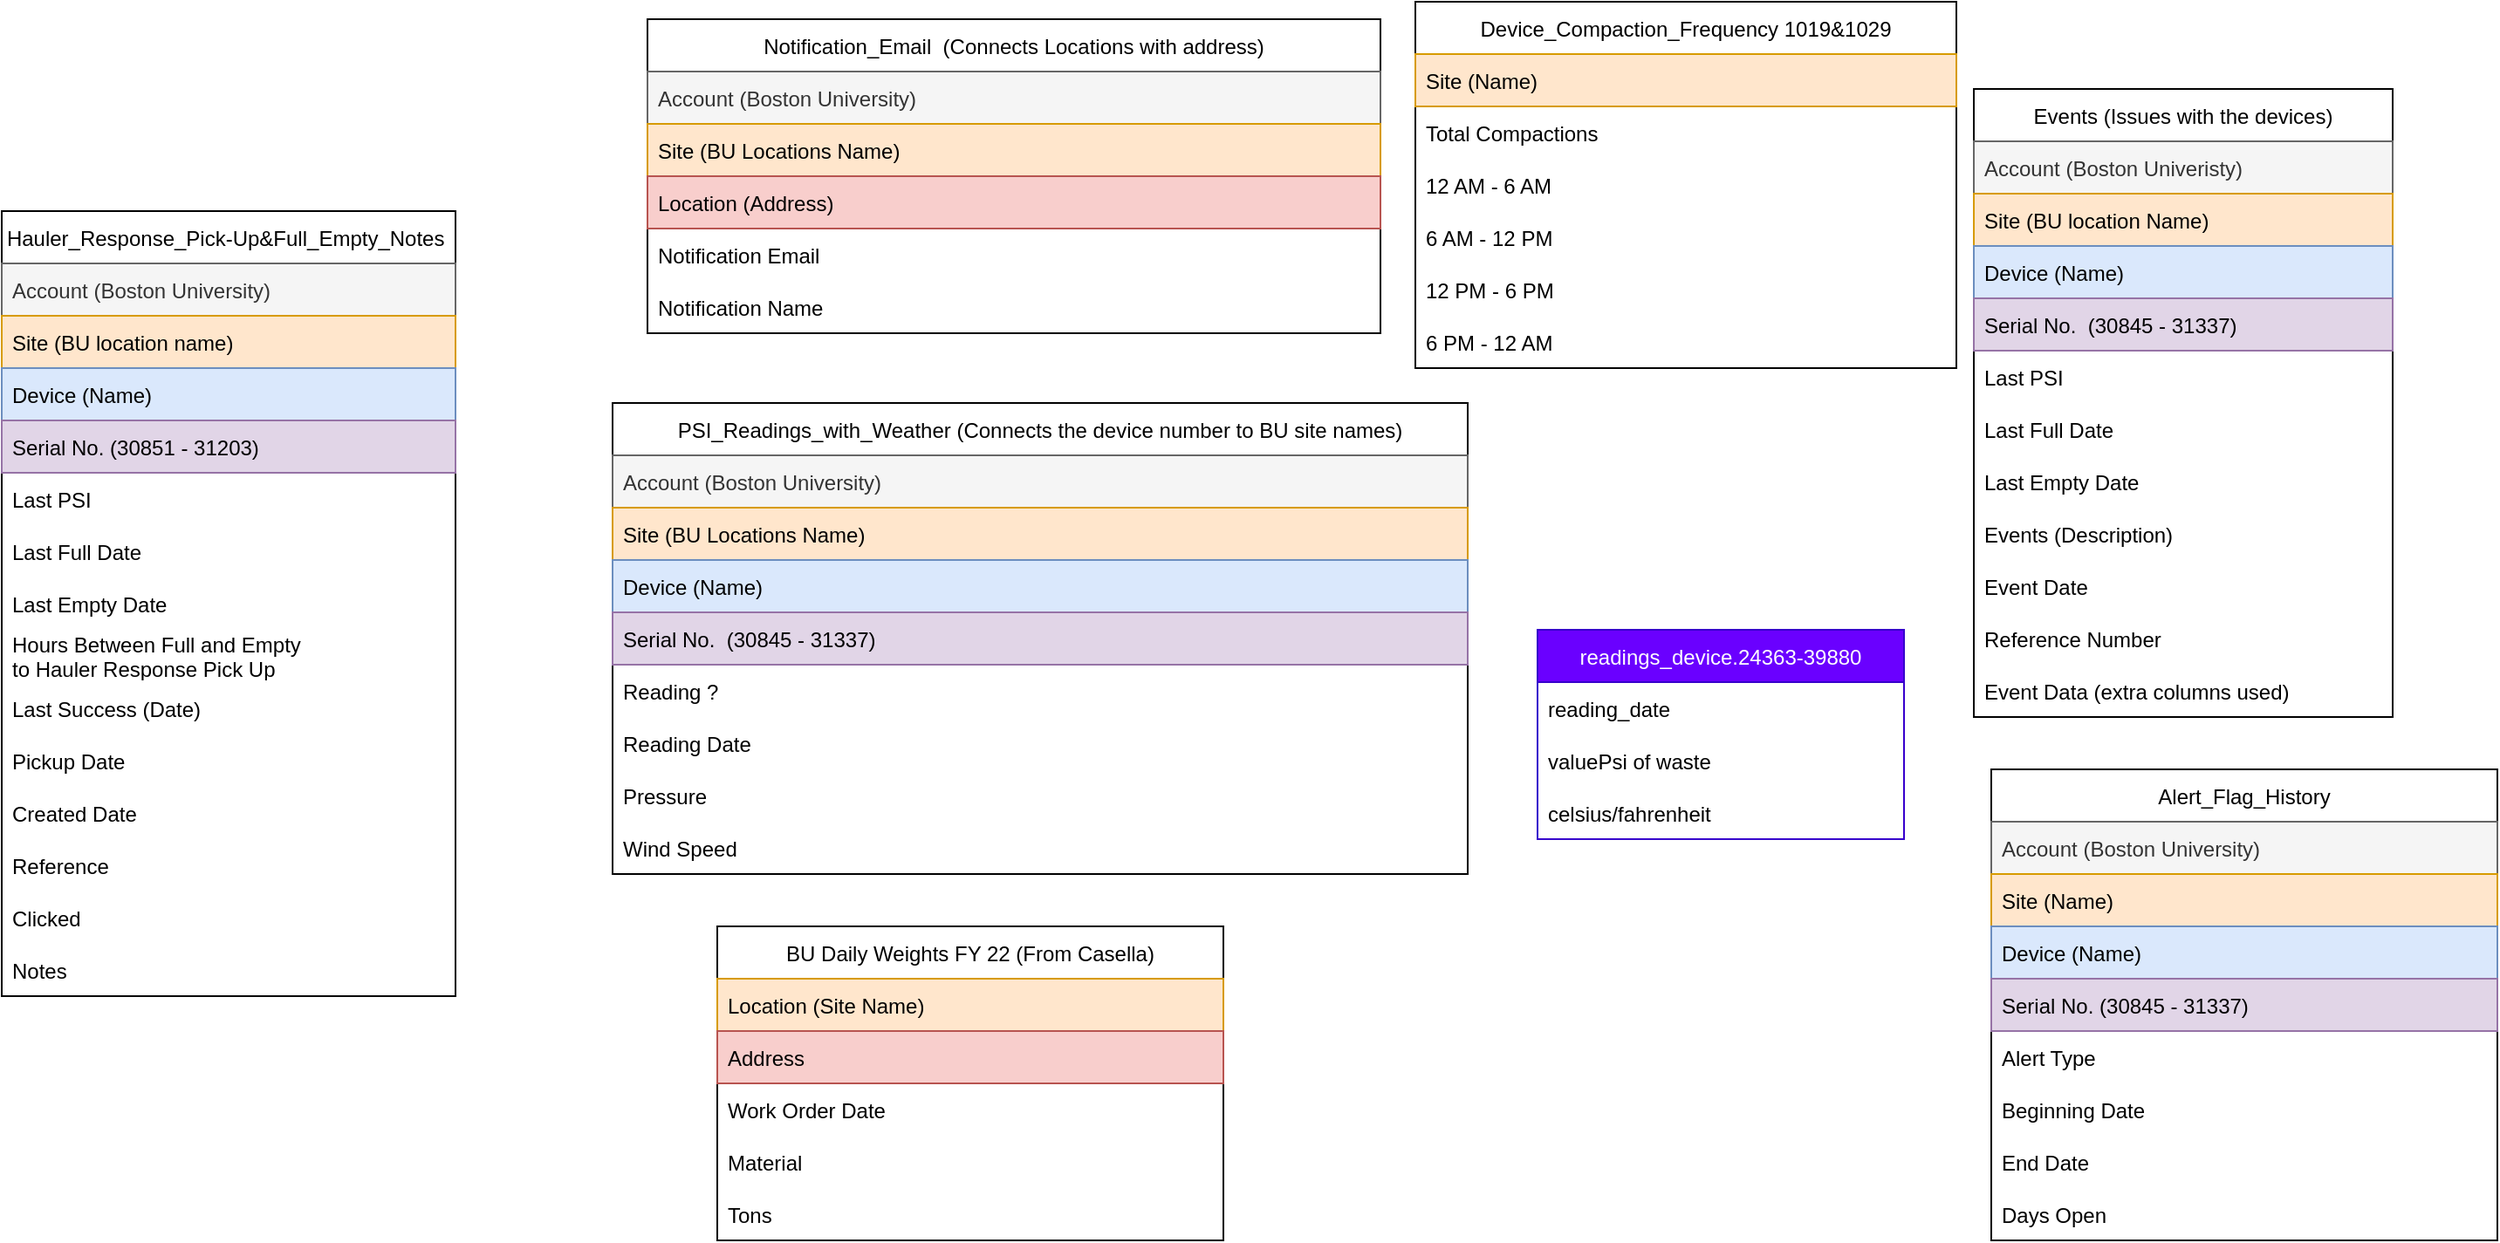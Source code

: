 <mxfile version="17.4.2" type="device"><diagram id="jYTuz7LOuOHI_YwpeAdm" name="第 1 页"><mxGraphModel dx="1621" dy="1043" grid="1" gridSize="10" guides="1" tooltips="1" connect="1" arrows="1" fold="1" page="1" pageScale="1" pageWidth="2339" pageHeight="3300" math="0" shadow="0"><root><mxCell id="0"/><mxCell id="1" parent="0"/><mxCell id="1WeEk3XZGG0zczMkcLBB-2" value="readings_device.24363-39880" style="swimlane;fontStyle=0;childLayout=stackLayout;horizontal=1;startSize=30;horizontalStack=0;resizeParent=1;resizeParentMax=0;resizeLast=0;collapsible=1;marginBottom=0;fillColor=#6a00ff;fontColor=#ffffff;strokeColor=#3700CC;" parent="1" vertex="1"><mxGeometry x="1070" y="420" width="210" height="120" as="geometry"><mxRectangle x="60" y="120" width="190" height="30" as="alternateBounds"/></mxGeometry></mxCell><mxCell id="1WeEk3XZGG0zczMkcLBB-3" value="reading_date" style="text;strokeColor=none;fillColor=none;align=left;verticalAlign=middle;spacingLeft=4;spacingRight=4;overflow=hidden;points=[[0,0.5],[1,0.5]];portConstraint=eastwest;rotatable=0;" parent="1WeEk3XZGG0zczMkcLBB-2" vertex="1"><mxGeometry y="30" width="210" height="30" as="geometry"/></mxCell><mxCell id="1WeEk3XZGG0zczMkcLBB-4" value="valuePsi of waste" style="text;strokeColor=none;fillColor=none;align=left;verticalAlign=middle;spacingLeft=4;spacingRight=4;overflow=hidden;points=[[0,0.5],[1,0.5]];portConstraint=eastwest;rotatable=0;" parent="1WeEk3XZGG0zczMkcLBB-2" vertex="1"><mxGeometry y="60" width="210" height="30" as="geometry"/></mxCell><mxCell id="1WeEk3XZGG0zczMkcLBB-5" value="celsius/fahrenheit" style="text;strokeColor=none;fillColor=none;align=left;verticalAlign=middle;spacingLeft=4;spacingRight=4;overflow=hidden;points=[[0,0.5],[1,0.5]];portConstraint=eastwest;rotatable=0;" parent="1WeEk3XZGG0zczMkcLBB-2" vertex="1"><mxGeometry y="90" width="210" height="30" as="geometry"/></mxCell><mxCell id="XApGWgyeroHUR1ttOGVE-1" value="PSI_Readings_with_Weather (Connects the device number to BU site names)" style="swimlane;fontStyle=0;childLayout=stackLayout;horizontal=1;startSize=30;horizontalStack=0;resizeParent=1;resizeParentMax=0;resizeLast=0;collapsible=1;marginBottom=0;" vertex="1" parent="1"><mxGeometry x="540" y="290" width="490" height="270" as="geometry"><mxRectangle x="110" y="380" width="450" height="30" as="alternateBounds"/></mxGeometry></mxCell><mxCell id="XApGWgyeroHUR1ttOGVE-11" value="Account (Boston University)" style="text;strokeColor=#666666;fillColor=#f5f5f5;align=left;verticalAlign=middle;spacingLeft=4;spacingRight=4;overflow=hidden;points=[[0,0.5],[1,0.5]];portConstraint=eastwest;rotatable=0;fontColor=#333333;" vertex="1" parent="XApGWgyeroHUR1ttOGVE-1"><mxGeometry y="30" width="490" height="30" as="geometry"/></mxCell><mxCell id="XApGWgyeroHUR1ttOGVE-2" value="Site (BU Locations Name)" style="text;strokeColor=#d79b00;fillColor=#ffe6cc;align=left;verticalAlign=middle;spacingLeft=4;spacingRight=4;overflow=hidden;points=[[0,0.5],[1,0.5]];portConstraint=eastwest;rotatable=0;" vertex="1" parent="XApGWgyeroHUR1ttOGVE-1"><mxGeometry y="60" width="490" height="30" as="geometry"/></mxCell><mxCell id="XApGWgyeroHUR1ttOGVE-3" value="Device (Name)" style="text;strokeColor=#6c8ebf;fillColor=#dae8fc;align=left;verticalAlign=middle;spacingLeft=4;spacingRight=4;overflow=hidden;points=[[0,0.5],[1,0.5]];portConstraint=eastwest;rotatable=0;" vertex="1" parent="XApGWgyeroHUR1ttOGVE-1"><mxGeometry y="90" width="490" height="30" as="geometry"/></mxCell><mxCell id="XApGWgyeroHUR1ttOGVE-4" value="Serial No.  (30845 - 31337)" style="text;strokeColor=#9673a6;fillColor=#e1d5e7;align=left;verticalAlign=middle;spacingLeft=4;spacingRight=4;overflow=hidden;points=[[0,0.5],[1,0.5]];portConstraint=eastwest;rotatable=0;" vertex="1" parent="XApGWgyeroHUR1ttOGVE-1"><mxGeometry y="120" width="490" height="30" as="geometry"/></mxCell><mxCell id="XApGWgyeroHUR1ttOGVE-6" value="Reading ?" style="text;strokeColor=none;fillColor=none;align=left;verticalAlign=middle;spacingLeft=4;spacingRight=4;overflow=hidden;points=[[0,0.5],[1,0.5]];portConstraint=eastwest;rotatable=0;" vertex="1" parent="XApGWgyeroHUR1ttOGVE-1"><mxGeometry y="150" width="490" height="30" as="geometry"/></mxCell><mxCell id="XApGWgyeroHUR1ttOGVE-7" value="Reading Date" style="text;strokeColor=none;fillColor=none;align=left;verticalAlign=middle;spacingLeft=4;spacingRight=4;overflow=hidden;points=[[0,0.5],[1,0.5]];portConstraint=eastwest;rotatable=0;" vertex="1" parent="XApGWgyeroHUR1ttOGVE-1"><mxGeometry y="180" width="490" height="30" as="geometry"/></mxCell><mxCell id="XApGWgyeroHUR1ttOGVE-8" value="Pressure " style="text;strokeColor=none;fillColor=none;align=left;verticalAlign=middle;spacingLeft=4;spacingRight=4;overflow=hidden;points=[[0,0.5],[1,0.5]];portConstraint=eastwest;rotatable=0;" vertex="1" parent="XApGWgyeroHUR1ttOGVE-1"><mxGeometry y="210" width="490" height="30" as="geometry"/></mxCell><mxCell id="XApGWgyeroHUR1ttOGVE-9" value="Wind Speed " style="text;strokeColor=none;fillColor=none;align=left;verticalAlign=middle;spacingLeft=4;spacingRight=4;overflow=hidden;points=[[0,0.5],[1,0.5]];portConstraint=eastwest;rotatable=0;" vertex="1" parent="XApGWgyeroHUR1ttOGVE-1"><mxGeometry y="240" width="490" height="30" as="geometry"/></mxCell><mxCell id="XApGWgyeroHUR1ttOGVE-12" value="Notification_Email  (Connects Locations with address)" style="swimlane;fontStyle=0;childLayout=stackLayout;horizontal=1;startSize=30;horizontalStack=0;resizeParent=1;resizeParentMax=0;resizeLast=0;collapsible=1;marginBottom=0;" vertex="1" parent="1"><mxGeometry x="560" y="70" width="420" height="180" as="geometry"><mxRectangle x="1440" y="170" width="440" height="30" as="alternateBounds"/></mxGeometry></mxCell><mxCell id="XApGWgyeroHUR1ttOGVE-13" value="Account (Boston University)" style="text;strokeColor=#666666;fillColor=#f5f5f5;align=left;verticalAlign=middle;spacingLeft=4;spacingRight=4;overflow=hidden;points=[[0,0.5],[1,0.5]];portConstraint=eastwest;rotatable=0;fontColor=#333333;" vertex="1" parent="XApGWgyeroHUR1ttOGVE-12"><mxGeometry y="30" width="420" height="30" as="geometry"/></mxCell><mxCell id="XApGWgyeroHUR1ttOGVE-14" value="Site (BU Locations Name)" style="text;strokeColor=#d79b00;fillColor=#ffe6cc;align=left;verticalAlign=middle;spacingLeft=4;spacingRight=4;overflow=hidden;points=[[0,0.5],[1,0.5]];portConstraint=eastwest;rotatable=0;" vertex="1" parent="XApGWgyeroHUR1ttOGVE-12"><mxGeometry y="60" width="420" height="30" as="geometry"/></mxCell><mxCell id="XApGWgyeroHUR1ttOGVE-15" value="Location (Address)" style="text;strokeColor=#b85450;fillColor=#f8cecc;align=left;verticalAlign=middle;spacingLeft=4;spacingRight=4;overflow=hidden;points=[[0,0.5],[1,0.5]];portConstraint=eastwest;rotatable=0;" vertex="1" parent="XApGWgyeroHUR1ttOGVE-12"><mxGeometry y="90" width="420" height="30" as="geometry"/></mxCell><mxCell id="XApGWgyeroHUR1ttOGVE-16" value="Notification Email" style="text;strokeColor=none;fillColor=none;align=left;verticalAlign=middle;spacingLeft=4;spacingRight=4;overflow=hidden;points=[[0,0.5],[1,0.5]];portConstraint=eastwest;rotatable=0;" vertex="1" parent="XApGWgyeroHUR1ttOGVE-12"><mxGeometry y="120" width="420" height="30" as="geometry"/></mxCell><mxCell id="XApGWgyeroHUR1ttOGVE-17" value="Notification Name " style="text;strokeColor=none;fillColor=none;align=left;verticalAlign=middle;spacingLeft=4;spacingRight=4;overflow=hidden;points=[[0,0.5],[1,0.5]];portConstraint=eastwest;rotatable=0;" vertex="1" parent="XApGWgyeroHUR1ttOGVE-12"><mxGeometry y="150" width="420" height="30" as="geometry"/></mxCell><mxCell id="XApGWgyeroHUR1ttOGVE-18" value="Hauler_Response_Pick-Up&amp;Full_Empty_Notes " style="swimlane;fontStyle=0;childLayout=stackLayout;horizontal=1;startSize=30;horizontalStack=0;resizeParent=1;resizeParentMax=0;resizeLast=0;collapsible=1;marginBottom=0;" vertex="1" parent="1"><mxGeometry x="190" y="180" width="260" height="450" as="geometry"><mxRectangle x="380" y="60" width="370" height="30" as="alternateBounds"/></mxGeometry></mxCell><mxCell id="XApGWgyeroHUR1ttOGVE-19" value="Account (Boston University)" style="text;strokeColor=#666666;fillColor=#f5f5f5;align=left;verticalAlign=middle;spacingLeft=4;spacingRight=4;overflow=hidden;points=[[0,0.5],[1,0.5]];portConstraint=eastwest;rotatable=0;fontColor=#333333;" vertex="1" parent="XApGWgyeroHUR1ttOGVE-18"><mxGeometry y="30" width="260" height="30" as="geometry"/></mxCell><mxCell id="XApGWgyeroHUR1ttOGVE-20" value="Site (BU location name)" style="text;strokeColor=#d79b00;fillColor=#ffe6cc;align=left;verticalAlign=middle;spacingLeft=4;spacingRight=4;overflow=hidden;points=[[0,0.5],[1,0.5]];portConstraint=eastwest;rotatable=0;" vertex="1" parent="XApGWgyeroHUR1ttOGVE-18"><mxGeometry y="60" width="260" height="30" as="geometry"/></mxCell><mxCell id="XApGWgyeroHUR1ttOGVE-21" value="Device (Name)" style="text;strokeColor=#6c8ebf;fillColor=#dae8fc;align=left;verticalAlign=middle;spacingLeft=4;spacingRight=4;overflow=hidden;points=[[0,0.5],[1,0.5]];portConstraint=eastwest;rotatable=0;" vertex="1" parent="XApGWgyeroHUR1ttOGVE-18"><mxGeometry y="90" width="260" height="30" as="geometry"/></mxCell><mxCell id="XApGWgyeroHUR1ttOGVE-22" value="Serial No. (30851 - 31203)" style="text;strokeColor=#9673a6;fillColor=#e1d5e7;align=left;verticalAlign=middle;spacingLeft=4;spacingRight=4;overflow=hidden;points=[[0,0.5],[1,0.5]];portConstraint=eastwest;rotatable=0;" vertex="1" parent="XApGWgyeroHUR1ttOGVE-18"><mxGeometry y="120" width="260" height="30" as="geometry"/></mxCell><mxCell id="XApGWgyeroHUR1ttOGVE-23" value="Last PSI" style="text;strokeColor=none;fillColor=none;align=left;verticalAlign=middle;spacingLeft=4;spacingRight=4;overflow=hidden;points=[[0,0.5],[1,0.5]];portConstraint=eastwest;rotatable=0;" vertex="1" parent="XApGWgyeroHUR1ttOGVE-18"><mxGeometry y="150" width="260" height="30" as="geometry"/></mxCell><mxCell id="XApGWgyeroHUR1ttOGVE-24" value="Last Full Date" style="text;strokeColor=none;fillColor=none;align=left;verticalAlign=middle;spacingLeft=4;spacingRight=4;overflow=hidden;points=[[0,0.5],[1,0.5]];portConstraint=eastwest;rotatable=0;" vertex="1" parent="XApGWgyeroHUR1ttOGVE-18"><mxGeometry y="180" width="260" height="30" as="geometry"/></mxCell><mxCell id="XApGWgyeroHUR1ttOGVE-25" value="Last Empty Date" style="text;strokeColor=none;fillColor=none;align=left;verticalAlign=middle;spacingLeft=4;spacingRight=4;overflow=hidden;points=[[0,0.5],[1,0.5]];portConstraint=eastwest;rotatable=0;" vertex="1" parent="XApGWgyeroHUR1ttOGVE-18"><mxGeometry y="210" width="260" height="30" as="geometry"/></mxCell><mxCell id="XApGWgyeroHUR1ttOGVE-26" value="Hours Between Full and Empty&#10;to Hauler Response Pick Up" style="text;strokeColor=none;fillColor=none;align=left;verticalAlign=middle;spacingLeft=4;spacingRight=4;overflow=hidden;points=[[0,0.5],[1,0.5]];portConstraint=eastwest;rotatable=0;" vertex="1" parent="XApGWgyeroHUR1ttOGVE-18"><mxGeometry y="240" width="260" height="30" as="geometry"/></mxCell><mxCell id="XApGWgyeroHUR1ttOGVE-27" value="Last Success (Date)" style="text;strokeColor=none;fillColor=none;align=left;verticalAlign=middle;spacingLeft=4;spacingRight=4;overflow=hidden;points=[[0,0.5],[1,0.5]];portConstraint=eastwest;rotatable=0;" vertex="1" parent="XApGWgyeroHUR1ttOGVE-18"><mxGeometry y="270" width="260" height="30" as="geometry"/></mxCell><mxCell id="XApGWgyeroHUR1ttOGVE-28" value="Pickup Date" style="text;strokeColor=none;fillColor=none;align=left;verticalAlign=middle;spacingLeft=4;spacingRight=4;overflow=hidden;points=[[0,0.5],[1,0.5]];portConstraint=eastwest;rotatable=0;" vertex="1" parent="XApGWgyeroHUR1ttOGVE-18"><mxGeometry y="300" width="260" height="30" as="geometry"/></mxCell><mxCell id="XApGWgyeroHUR1ttOGVE-29" value="Created Date" style="text;strokeColor=none;fillColor=none;align=left;verticalAlign=middle;spacingLeft=4;spacingRight=4;overflow=hidden;points=[[0,0.5],[1,0.5]];portConstraint=eastwest;rotatable=0;" vertex="1" parent="XApGWgyeroHUR1ttOGVE-18"><mxGeometry y="330" width="260" height="30" as="geometry"/></mxCell><mxCell id="XApGWgyeroHUR1ttOGVE-30" value="Reference" style="text;strokeColor=none;fillColor=none;align=left;verticalAlign=middle;spacingLeft=4;spacingRight=4;overflow=hidden;points=[[0,0.5],[1,0.5]];portConstraint=eastwest;rotatable=0;" vertex="1" parent="XApGWgyeroHUR1ttOGVE-18"><mxGeometry y="360" width="260" height="30" as="geometry"/></mxCell><mxCell id="XApGWgyeroHUR1ttOGVE-31" value="Clicked" style="text;strokeColor=none;fillColor=none;align=left;verticalAlign=middle;spacingLeft=4;spacingRight=4;overflow=hidden;points=[[0,0.5],[1,0.5]];portConstraint=eastwest;rotatable=0;" vertex="1" parent="XApGWgyeroHUR1ttOGVE-18"><mxGeometry y="390" width="260" height="30" as="geometry"/></mxCell><mxCell id="XApGWgyeroHUR1ttOGVE-32" value="Notes" style="text;strokeColor=none;fillColor=none;align=left;verticalAlign=middle;spacingLeft=4;spacingRight=4;overflow=hidden;points=[[0,0.5],[1,0.5]];portConstraint=eastwest;rotatable=0;" vertex="1" parent="XApGWgyeroHUR1ttOGVE-18"><mxGeometry y="420" width="260" height="30" as="geometry"/></mxCell><mxCell id="XApGWgyeroHUR1ttOGVE-33" value="Events (Issues with the devices)" style="swimlane;fontStyle=0;childLayout=stackLayout;horizontal=1;startSize=30;horizontalStack=0;resizeParent=1;resizeParentMax=0;resizeLast=0;collapsible=1;marginBottom=0;" vertex="1" parent="1"><mxGeometry x="1320" y="110" width="240" height="360" as="geometry"><mxRectangle x="950" y="320" width="200" height="30" as="alternateBounds"/></mxGeometry></mxCell><mxCell id="XApGWgyeroHUR1ttOGVE-34" value="Account (Boston Univeristy)" style="text;strokeColor=#666666;fillColor=#f5f5f5;align=left;verticalAlign=middle;spacingLeft=4;spacingRight=4;overflow=hidden;points=[[0,0.5],[1,0.5]];portConstraint=eastwest;rotatable=0;fontColor=#333333;" vertex="1" parent="XApGWgyeroHUR1ttOGVE-33"><mxGeometry y="30" width="240" height="30" as="geometry"/></mxCell><mxCell id="XApGWgyeroHUR1ttOGVE-35" value="Site (BU location Name)" style="text;strokeColor=#d79b00;fillColor=#ffe6cc;align=left;verticalAlign=middle;spacingLeft=4;spacingRight=4;overflow=hidden;points=[[0,0.5],[1,0.5]];portConstraint=eastwest;rotatable=0;" vertex="1" parent="XApGWgyeroHUR1ttOGVE-33"><mxGeometry y="60" width="240" height="30" as="geometry"/></mxCell><mxCell id="XApGWgyeroHUR1ttOGVE-36" value="Device (Name)" style="text;strokeColor=#6c8ebf;fillColor=#dae8fc;align=left;verticalAlign=middle;spacingLeft=4;spacingRight=4;overflow=hidden;points=[[0,0.5],[1,0.5]];portConstraint=eastwest;rotatable=0;" vertex="1" parent="XApGWgyeroHUR1ttOGVE-33"><mxGeometry y="90" width="240" height="30" as="geometry"/></mxCell><mxCell id="XApGWgyeroHUR1ttOGVE-37" value="Serial No.  (30845 - 31337)" style="text;strokeColor=#9673a6;fillColor=#e1d5e7;align=left;verticalAlign=middle;spacingLeft=4;spacingRight=4;overflow=hidden;points=[[0,0.5],[1,0.5]];portConstraint=eastwest;rotatable=0;" vertex="1" parent="XApGWgyeroHUR1ttOGVE-33"><mxGeometry y="120" width="240" height="30" as="geometry"/></mxCell><mxCell id="XApGWgyeroHUR1ttOGVE-39" value="Last PSI" style="text;strokeColor=none;fillColor=none;align=left;verticalAlign=middle;spacingLeft=4;spacingRight=4;overflow=hidden;points=[[0,0.5],[1,0.5]];portConstraint=eastwest;rotatable=0;" vertex="1" parent="XApGWgyeroHUR1ttOGVE-33"><mxGeometry y="150" width="240" height="30" as="geometry"/></mxCell><mxCell id="XApGWgyeroHUR1ttOGVE-38" value="Last Full Date" style="text;strokeColor=none;fillColor=none;align=left;verticalAlign=middle;spacingLeft=4;spacingRight=4;overflow=hidden;points=[[0,0.5],[1,0.5]];portConstraint=eastwest;rotatable=0;" vertex="1" parent="XApGWgyeroHUR1ttOGVE-33"><mxGeometry y="180" width="240" height="30" as="geometry"/></mxCell><mxCell id="XApGWgyeroHUR1ttOGVE-40" value="Last Empty Date" style="text;strokeColor=none;fillColor=none;align=left;verticalAlign=middle;spacingLeft=4;spacingRight=4;overflow=hidden;points=[[0,0.5],[1,0.5]];portConstraint=eastwest;rotatable=0;" vertex="1" parent="XApGWgyeroHUR1ttOGVE-33"><mxGeometry y="210" width="240" height="30" as="geometry"/></mxCell><mxCell id="XApGWgyeroHUR1ttOGVE-41" value="Events (Description)" style="text;strokeColor=none;fillColor=none;align=left;verticalAlign=middle;spacingLeft=4;spacingRight=4;overflow=hidden;points=[[0,0.5],[1,0.5]];portConstraint=eastwest;rotatable=0;" vertex="1" parent="XApGWgyeroHUR1ttOGVE-33"><mxGeometry y="240" width="240" height="30" as="geometry"/></mxCell><mxCell id="XApGWgyeroHUR1ttOGVE-42" value="Event Date" style="text;strokeColor=none;fillColor=none;align=left;verticalAlign=middle;spacingLeft=4;spacingRight=4;overflow=hidden;points=[[0,0.5],[1,0.5]];portConstraint=eastwest;rotatable=0;" vertex="1" parent="XApGWgyeroHUR1ttOGVE-33"><mxGeometry y="270" width="240" height="30" as="geometry"/></mxCell><mxCell id="XApGWgyeroHUR1ttOGVE-43" value="Reference Number " style="text;strokeColor=none;fillColor=none;align=left;verticalAlign=middle;spacingLeft=4;spacingRight=4;overflow=hidden;points=[[0,0.5],[1,0.5]];portConstraint=eastwest;rotatable=0;" vertex="1" parent="XApGWgyeroHUR1ttOGVE-33"><mxGeometry y="300" width="240" height="30" as="geometry"/></mxCell><mxCell id="XApGWgyeroHUR1ttOGVE-44" value="Event Data (extra columns used)" style="text;strokeColor=none;fillColor=none;align=left;verticalAlign=middle;spacingLeft=4;spacingRight=4;overflow=hidden;points=[[0,0.5],[1,0.5]];portConstraint=eastwest;rotatable=0;" vertex="1" parent="XApGWgyeroHUR1ttOGVE-33"><mxGeometry y="330" width="240" height="30" as="geometry"/></mxCell><mxCell id="XApGWgyeroHUR1ttOGVE-45" value="Device_Compaction_Frequency 1019&amp;1029" style="swimlane;fontStyle=0;childLayout=stackLayout;horizontal=1;startSize=30;horizontalStack=0;resizeParent=1;resizeParentMax=0;resizeLast=0;collapsible=1;marginBottom=0;" vertex="1" parent="1"><mxGeometry x="1000" y="60" width="310" height="210" as="geometry"><mxRectangle x="1320" y="570" width="270" height="30" as="alternateBounds"/></mxGeometry></mxCell><mxCell id="XApGWgyeroHUR1ttOGVE-46" value="Site (Name)" style="text;strokeColor=#d79b00;fillColor=#ffe6cc;align=left;verticalAlign=middle;spacingLeft=4;spacingRight=4;overflow=hidden;points=[[0,0.5],[1,0.5]];portConstraint=eastwest;rotatable=0;" vertex="1" parent="XApGWgyeroHUR1ttOGVE-45"><mxGeometry y="30" width="310" height="30" as="geometry"/></mxCell><mxCell id="XApGWgyeroHUR1ttOGVE-47" value="Total Compactions" style="text;strokeColor=none;fillColor=none;align=left;verticalAlign=middle;spacingLeft=4;spacingRight=4;overflow=hidden;points=[[0,0.5],[1,0.5]];portConstraint=eastwest;rotatable=0;" vertex="1" parent="XApGWgyeroHUR1ttOGVE-45"><mxGeometry y="60" width="310" height="30" as="geometry"/></mxCell><mxCell id="XApGWgyeroHUR1ttOGVE-48" value="12 AM - 6 AM" style="text;strokeColor=none;fillColor=none;align=left;verticalAlign=middle;spacingLeft=4;spacingRight=4;overflow=hidden;points=[[0,0.5],[1,0.5]];portConstraint=eastwest;rotatable=0;" vertex="1" parent="XApGWgyeroHUR1ttOGVE-45"><mxGeometry y="90" width="310" height="30" as="geometry"/></mxCell><mxCell id="XApGWgyeroHUR1ttOGVE-49" value="6 AM - 12 PM" style="text;strokeColor=none;fillColor=none;align=left;verticalAlign=middle;spacingLeft=4;spacingRight=4;overflow=hidden;points=[[0,0.5],[1,0.5]];portConstraint=eastwest;rotatable=0;" vertex="1" parent="XApGWgyeroHUR1ttOGVE-45"><mxGeometry y="120" width="310" height="30" as="geometry"/></mxCell><mxCell id="XApGWgyeroHUR1ttOGVE-50" value="12 PM - 6 PM" style="text;strokeColor=none;fillColor=none;align=left;verticalAlign=middle;spacingLeft=4;spacingRight=4;overflow=hidden;points=[[0,0.5],[1,0.5]];portConstraint=eastwest;rotatable=0;" vertex="1" parent="XApGWgyeroHUR1ttOGVE-45"><mxGeometry y="150" width="310" height="30" as="geometry"/></mxCell><mxCell id="XApGWgyeroHUR1ttOGVE-51" value="6 PM - 12 AM" style="text;strokeColor=none;fillColor=none;align=left;verticalAlign=middle;spacingLeft=4;spacingRight=4;overflow=hidden;points=[[0,0.5],[1,0.5]];portConstraint=eastwest;rotatable=0;" vertex="1" parent="XApGWgyeroHUR1ttOGVE-45"><mxGeometry y="180" width="310" height="30" as="geometry"/></mxCell><mxCell id="XApGWgyeroHUR1ttOGVE-52" value="BU Daily Weights FY 22 (From Casella)" style="swimlane;fontStyle=0;childLayout=stackLayout;horizontal=1;startSize=30;horizontalStack=0;resizeParent=1;resizeParentMax=0;resizeLast=0;collapsible=1;marginBottom=0;" vertex="1" parent="1"><mxGeometry x="600" y="590" width="290" height="180" as="geometry"><mxRectangle x="110" y="550" width="240" height="30" as="alternateBounds"/></mxGeometry></mxCell><mxCell id="XApGWgyeroHUR1ttOGVE-53" value="Location (Site Name)" style="text;strokeColor=#d79b00;fillColor=#ffe6cc;align=left;verticalAlign=middle;spacingLeft=4;spacingRight=4;overflow=hidden;points=[[0,0.5],[1,0.5]];portConstraint=eastwest;rotatable=0;" vertex="1" parent="XApGWgyeroHUR1ttOGVE-52"><mxGeometry y="30" width="290" height="30" as="geometry"/></mxCell><mxCell id="XApGWgyeroHUR1ttOGVE-54" value="Address" style="text;strokeColor=#b85450;fillColor=#f8cecc;align=left;verticalAlign=middle;spacingLeft=4;spacingRight=4;overflow=hidden;points=[[0,0.5],[1,0.5]];portConstraint=eastwest;rotatable=0;" vertex="1" parent="XApGWgyeroHUR1ttOGVE-52"><mxGeometry y="60" width="290" height="30" as="geometry"/></mxCell><mxCell id="XApGWgyeroHUR1ttOGVE-55" value="Work Order Date" style="text;strokeColor=none;fillColor=none;align=left;verticalAlign=middle;spacingLeft=4;spacingRight=4;overflow=hidden;points=[[0,0.5],[1,0.5]];portConstraint=eastwest;rotatable=0;" vertex="1" parent="XApGWgyeroHUR1ttOGVE-52"><mxGeometry y="90" width="290" height="30" as="geometry"/></mxCell><mxCell id="XApGWgyeroHUR1ttOGVE-56" value="Material " style="text;strokeColor=none;fillColor=none;align=left;verticalAlign=middle;spacingLeft=4;spacingRight=4;overflow=hidden;points=[[0,0.5],[1,0.5]];portConstraint=eastwest;rotatable=0;" vertex="1" parent="XApGWgyeroHUR1ttOGVE-52"><mxGeometry y="120" width="290" height="30" as="geometry"/></mxCell><mxCell id="XApGWgyeroHUR1ttOGVE-57" value="Tons" style="text;strokeColor=none;fillColor=none;align=left;verticalAlign=middle;spacingLeft=4;spacingRight=4;overflow=hidden;points=[[0,0.5],[1,0.5]];portConstraint=eastwest;rotatable=0;" vertex="1" parent="XApGWgyeroHUR1ttOGVE-52"><mxGeometry y="150" width="290" height="30" as="geometry"/></mxCell><mxCell id="XApGWgyeroHUR1ttOGVE-58" value="Alert_Flag_History" style="swimlane;fontStyle=0;childLayout=stackLayout;horizontal=1;startSize=30;horizontalStack=0;resizeParent=1;resizeParentMax=0;resizeLast=0;collapsible=1;marginBottom=0;" vertex="1" parent="1"><mxGeometry x="1330" y="500" width="290" height="270" as="geometry"/></mxCell><mxCell id="XApGWgyeroHUR1ttOGVE-59" value="Account (Boston University)" style="text;strokeColor=#666666;fillColor=#f5f5f5;align=left;verticalAlign=middle;spacingLeft=4;spacingRight=4;overflow=hidden;points=[[0,0.5],[1,0.5]];portConstraint=eastwest;rotatable=0;fontColor=#333333;" vertex="1" parent="XApGWgyeroHUR1ttOGVE-58"><mxGeometry y="30" width="290" height="30" as="geometry"/></mxCell><mxCell id="XApGWgyeroHUR1ttOGVE-60" value="Site (Name)" style="text;strokeColor=#d79b00;fillColor=#ffe6cc;align=left;verticalAlign=middle;spacingLeft=4;spacingRight=4;overflow=hidden;points=[[0,0.5],[1,0.5]];portConstraint=eastwest;rotatable=0;" vertex="1" parent="XApGWgyeroHUR1ttOGVE-58"><mxGeometry y="60" width="290" height="30" as="geometry"/></mxCell><mxCell id="XApGWgyeroHUR1ttOGVE-61" value="Device (Name) " style="text;strokeColor=#6c8ebf;fillColor=#dae8fc;align=left;verticalAlign=middle;spacingLeft=4;spacingRight=4;overflow=hidden;points=[[0,0.5],[1,0.5]];portConstraint=eastwest;rotatable=0;" vertex="1" parent="XApGWgyeroHUR1ttOGVE-58"><mxGeometry y="90" width="290" height="30" as="geometry"/></mxCell><mxCell id="XApGWgyeroHUR1ttOGVE-62" value="Serial No. (30845 - 31337)" style="text;strokeColor=#9673a6;fillColor=#e1d5e7;align=left;verticalAlign=middle;spacingLeft=4;spacingRight=4;overflow=hidden;points=[[0,0.5],[1,0.5]];portConstraint=eastwest;rotatable=0;" vertex="1" parent="XApGWgyeroHUR1ttOGVE-58"><mxGeometry y="120" width="290" height="30" as="geometry"/></mxCell><mxCell id="XApGWgyeroHUR1ttOGVE-63" value="Alert Type" style="text;strokeColor=none;fillColor=none;align=left;verticalAlign=middle;spacingLeft=4;spacingRight=4;overflow=hidden;points=[[0,0.5],[1,0.5]];portConstraint=eastwest;rotatable=0;" vertex="1" parent="XApGWgyeroHUR1ttOGVE-58"><mxGeometry y="150" width="290" height="30" as="geometry"/></mxCell><mxCell id="XApGWgyeroHUR1ttOGVE-64" value="Beginning Date" style="text;strokeColor=none;fillColor=none;align=left;verticalAlign=middle;spacingLeft=4;spacingRight=4;overflow=hidden;points=[[0,0.5],[1,0.5]];portConstraint=eastwest;rotatable=0;" vertex="1" parent="XApGWgyeroHUR1ttOGVE-58"><mxGeometry y="180" width="290" height="30" as="geometry"/></mxCell><mxCell id="XApGWgyeroHUR1ttOGVE-65" value="End Date" style="text;strokeColor=none;fillColor=none;align=left;verticalAlign=middle;spacingLeft=4;spacingRight=4;overflow=hidden;points=[[0,0.5],[1,0.5]];portConstraint=eastwest;rotatable=0;" vertex="1" parent="XApGWgyeroHUR1ttOGVE-58"><mxGeometry y="210" width="290" height="30" as="geometry"/></mxCell><mxCell id="XApGWgyeroHUR1ttOGVE-66" value="Days Open" style="text;strokeColor=none;fillColor=none;align=left;verticalAlign=middle;spacingLeft=4;spacingRight=4;overflow=hidden;points=[[0,0.5],[1,0.5]];portConstraint=eastwest;rotatable=0;" vertex="1" parent="XApGWgyeroHUR1ttOGVE-58"><mxGeometry y="240" width="290" height="30" as="geometry"/></mxCell></root></mxGraphModel></diagram></mxfile>
